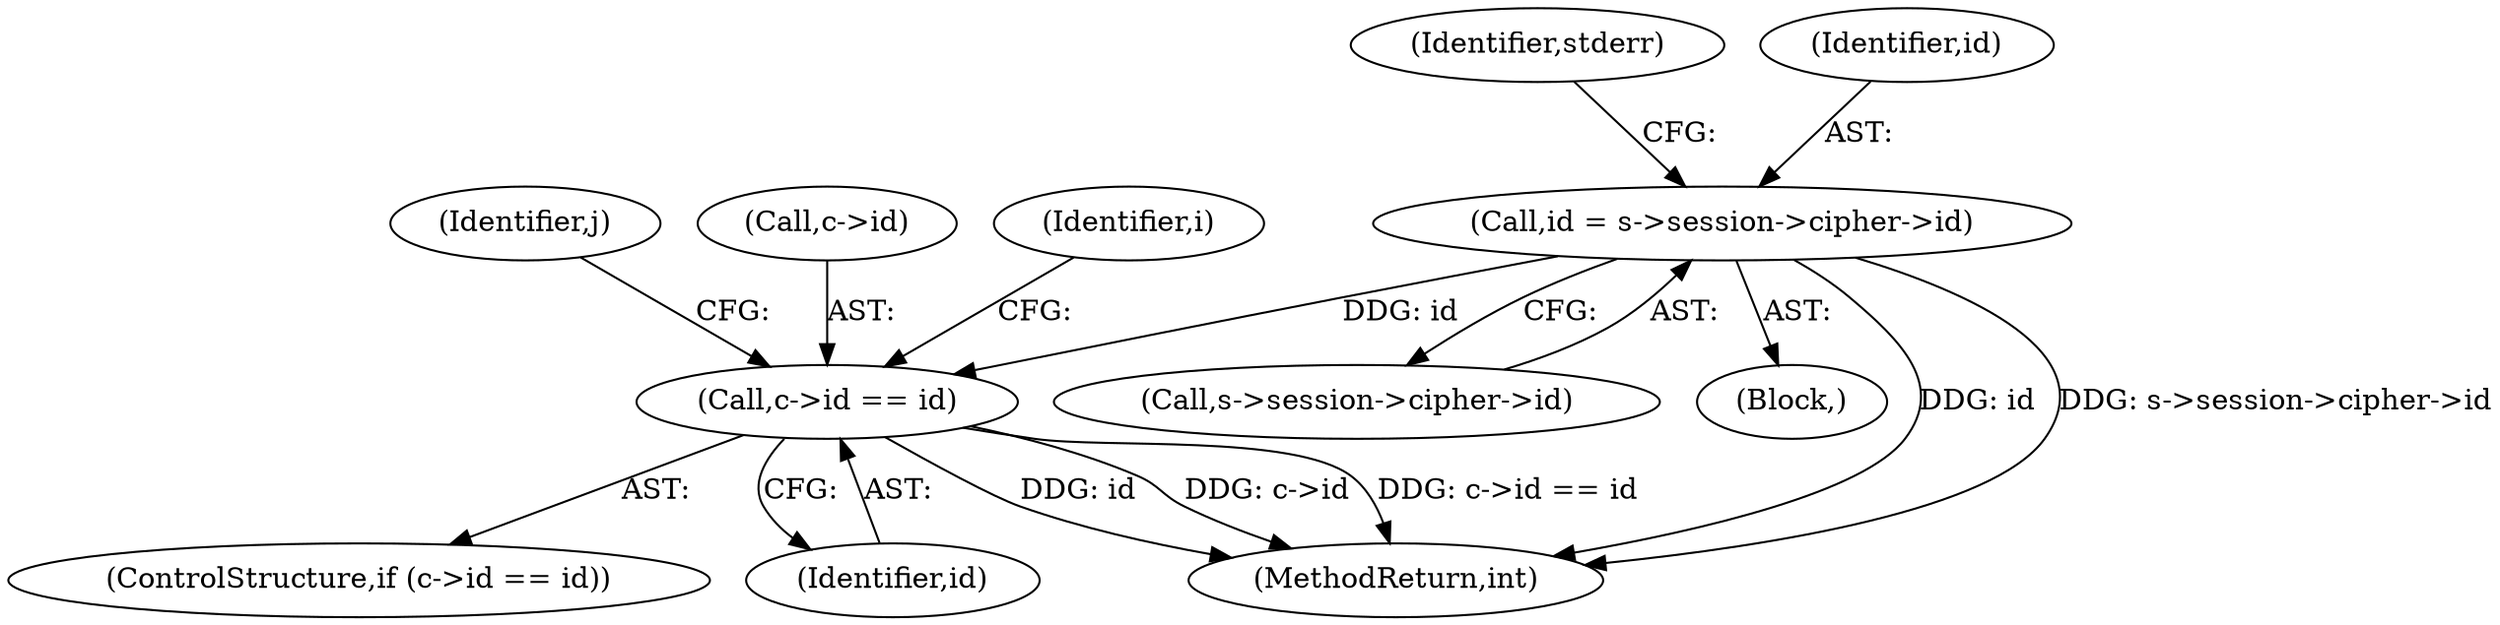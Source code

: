 digraph "0_openssl_a004e72b95835136d3f1ea90517f706c24c03da7@pointer" {
"1000815" [label="(Call,id = s->session->cipher->id)"];
"1000854" [label="(Call,c->id == id)"];
"1000853" [label="(ControlStructure,if (c->id == id))"];
"1000825" [label="(Identifier,stderr)"];
"1000854" [label="(Call,c->id == id)"];
"1000858" [label="(Identifier,id)"];
"1000817" [label="(Call,s->session->cipher->id)"];
"1000861" [label="(Identifier,j)"];
"1000855" [label="(Call,c->id)"];
"1000838" [label="(Identifier,i)"];
"1000811" [label="(Block,)"];
"1000815" [label="(Call,id = s->session->cipher->id)"];
"1001694" [label="(MethodReturn,int)"];
"1000816" [label="(Identifier,id)"];
"1000815" -> "1000811"  [label="AST: "];
"1000815" -> "1000817"  [label="CFG: "];
"1000816" -> "1000815"  [label="AST: "];
"1000817" -> "1000815"  [label="AST: "];
"1000825" -> "1000815"  [label="CFG: "];
"1000815" -> "1001694"  [label="DDG: id"];
"1000815" -> "1001694"  [label="DDG: s->session->cipher->id"];
"1000815" -> "1000854"  [label="DDG: id"];
"1000854" -> "1000853"  [label="AST: "];
"1000854" -> "1000858"  [label="CFG: "];
"1000855" -> "1000854"  [label="AST: "];
"1000858" -> "1000854"  [label="AST: "];
"1000861" -> "1000854"  [label="CFG: "];
"1000838" -> "1000854"  [label="CFG: "];
"1000854" -> "1001694"  [label="DDG: id"];
"1000854" -> "1001694"  [label="DDG: c->id"];
"1000854" -> "1001694"  [label="DDG: c->id == id"];
}
